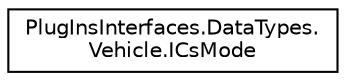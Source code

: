 digraph "Graphical Class Hierarchy"
{
  edge [fontname="Helvetica",fontsize="10",labelfontname="Helvetica",labelfontsize="10"];
  node [fontname="Helvetica",fontsize="10",shape=record];
  rankdir="LR";
  Node1 [label="PlugInsInterfaces.DataTypes.\lVehicle.ICsMode",height=0.2,width=0.4,color="black", fillcolor="white", style="filled",URL="$interface_plug_ins_interfaces_1_1_data_types_1_1_vehicle_1_1_i_cs_mode.html",tooltip="Specifics for the CS mode "];
}
